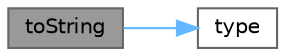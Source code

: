digraph "toString"
{
 // INTERACTIVE_SVG=YES
 // LATEX_PDF_SIZE
  bgcolor="transparent";
  edge [fontname=Helvetica,fontsize=10,labelfontname=Helvetica,labelfontsize=10];
  node [fontname=Helvetica,fontsize=10,shape=box,height=0.2,width=0.4];
  rankdir="LR";
  Node1 [label="toString",height=0.2,width=0.4,color="gray40", fillcolor="grey60", style="filled", fontcolor="black",tooltip="Convert VolatilityType type to string."];
  Node1 -> Node2 [color="steelblue1",style="solid"];
  Node2 [label="type",height=0.2,width=0.4,color="grey40", fillcolor="white", style="filled",URL="$classore_1_1data_1_1_cap_floor_volatility_curve_config.html#adf4a6727c689e0038cf2cdd158d5ed2c",tooltip=" "];
}
